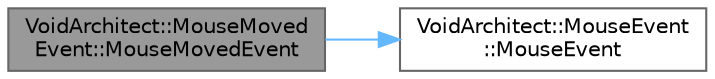 digraph "VoidArchitect::MouseMovedEvent::MouseMovedEvent"
{
 // LATEX_PDF_SIZE
  bgcolor="transparent";
  edge [fontname=Helvetica,fontsize=10,labelfontname=Helvetica,labelfontsize=10];
  node [fontname=Helvetica,fontsize=10,shape=box,height=0.2,width=0.4];
  rankdir="LR";
  Node1 [id="Node000001",label="VoidArchitect::MouseMoved\lEvent::MouseMovedEvent",height=0.2,width=0.4,color="gray40", fillcolor="grey60", style="filled", fontcolor="black",tooltip=" "];
  Node1 -> Node2 [id="edge1_Node000001_Node000002",color="steelblue1",style="solid",tooltip=" "];
  Node2 [id="Node000002",label="VoidArchitect::MouseEvent\l::MouseEvent",height=0.2,width=0.4,color="grey40", fillcolor="white", style="filled",URL="$class_void_architect_1_1_mouse_event.html#ab0e4f197ac456b24edfb01be12e553a8",tooltip=" "];
}
